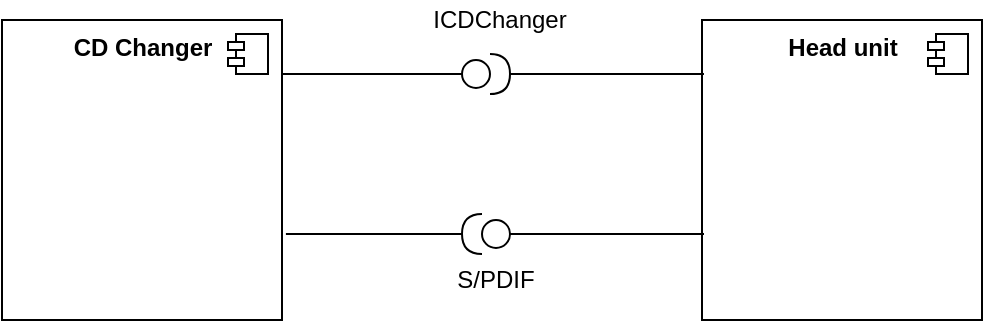 <mxfile version="12.9.9" type="device"><diagram id="iM_Sc3zYdbFn8MmoqZTB" name="Page-1"><mxGraphModel dx="1086" dy="806" grid="1" gridSize="10" guides="1" tooltips="1" connect="1" arrows="1" fold="1" page="1" pageScale="1" pageWidth="850" pageHeight="1100" math="0" shadow="0"><root><mxCell id="0"/><mxCell id="1" parent="0"/><mxCell id="JVoInkhQpyXuSomuFCX4-1" value="&lt;b&gt;CD Changer&lt;br&gt;&lt;/b&gt;" style="html=1;dropTarget=0;verticalAlign=top;rotation=0;" vertex="1" parent="1"><mxGeometry x="170" y="70" width="140" height="150" as="geometry"/></mxCell><mxCell id="JVoInkhQpyXuSomuFCX4-2" value="" style="shape=component;jettyWidth=8;jettyHeight=4;" vertex="1" parent="JVoInkhQpyXuSomuFCX4-1"><mxGeometry x="1" width="20" height="20" relative="1" as="geometry"><mxPoint x="-27" y="7" as="offset"/></mxGeometry></mxCell><mxCell id="JVoInkhQpyXuSomuFCX4-27" value="&lt;b&gt;Head unit&lt;/b&gt;" style="html=1;dropTarget=0;verticalAlign=top;rotation=0;strokeWidth=1;" vertex="1" parent="1"><mxGeometry x="520" y="70" width="140" height="150" as="geometry"/></mxCell><mxCell id="JVoInkhQpyXuSomuFCX4-28" value="" style="shape=component;jettyWidth=8;jettyHeight=4;" vertex="1" parent="JVoInkhQpyXuSomuFCX4-27"><mxGeometry x="1" width="20" height="20" relative="1" as="geometry"><mxPoint x="-27" y="7" as="offset"/></mxGeometry></mxCell><mxCell id="JVoInkhQpyXuSomuFCX4-29" style="edgeStyle=orthogonalEdgeStyle;rounded=0;orthogonalLoop=1;jettySize=auto;html=1;entryX=1;entryY=0.22;entryDx=0;entryDy=0;endArrow=none;endFill=0;entryPerimeter=0;" edge="1" parent="1" source="JVoInkhQpyXuSomuFCX4-30" target="JVoInkhQpyXuSomuFCX4-1"><mxGeometry relative="1" as="geometry"><Array as="points"><mxPoint x="310" y="97"/></Array></mxGeometry></mxCell><mxCell id="JVoInkhQpyXuSomuFCX4-30" value="" style="ellipse;whiteSpace=wrap;html=1;aspect=fixed;strokeWidth=1;allowArrows=1;resizable=0;rotatable=0;resizeWidth=0;resizeHeight=0;" vertex="1" parent="1"><mxGeometry x="400" y="90" width="14" height="14" as="geometry"/></mxCell><mxCell id="JVoInkhQpyXuSomuFCX4-31" style="edgeStyle=orthogonalEdgeStyle;rounded=0;orthogonalLoop=1;jettySize=auto;html=1;endArrow=none;endFill=0;entryX=0.007;entryY=0.18;entryDx=0;entryDy=0;entryPerimeter=0;" edge="1" parent="1" source="JVoInkhQpyXuSomuFCX4-32" target="JVoInkhQpyXuSomuFCX4-27"><mxGeometry relative="1" as="geometry"><mxPoint x="500" y="126" as="targetPoint"/></mxGeometry></mxCell><mxCell id="JVoInkhQpyXuSomuFCX4-32" value="" style="shape=requiredInterface;html=1;verticalLabelPosition=bottom;strokeWidth=1;" vertex="1" parent="1"><mxGeometry x="414" y="87" width="10" height="20" as="geometry"/></mxCell><mxCell id="JVoInkhQpyXuSomuFCX4-33" style="edgeStyle=orthogonalEdgeStyle;rounded=0;orthogonalLoop=1;jettySize=auto;html=1;endArrow=none;endFill=0;" edge="1" parent="1" source="JVoInkhQpyXuSomuFCX4-34"><mxGeometry relative="1" as="geometry"><mxPoint x="521.0" y="177" as="targetPoint"/><Array as="points"><mxPoint x="521" y="177"/></Array></mxGeometry></mxCell><mxCell id="JVoInkhQpyXuSomuFCX4-34" value="" style="ellipse;whiteSpace=wrap;html=1;aspect=fixed;strokeWidth=1;allowArrows=1;resizable=0;rotatable=0;resizeWidth=0;resizeHeight=0;" vertex="1" parent="1"><mxGeometry x="410" y="170" width="14" height="14" as="geometry"/></mxCell><mxCell id="JVoInkhQpyXuSomuFCX4-35" style="edgeStyle=orthogonalEdgeStyle;rounded=0;orthogonalLoop=1;jettySize=auto;html=1;entryX=1.014;entryY=0.713;entryDx=0;entryDy=0;endArrow=none;endFill=0;entryPerimeter=0;" edge="1" parent="1" source="JVoInkhQpyXuSomuFCX4-36" target="JVoInkhQpyXuSomuFCX4-1"><mxGeometry relative="1" as="geometry"/></mxCell><mxCell id="JVoInkhQpyXuSomuFCX4-36" value="" style="shape=requiredInterface;html=1;verticalLabelPosition=bottom;strokeWidth=1;rotation=0;direction=west;" vertex="1" parent="1"><mxGeometry x="400" y="167" width="10" height="20" as="geometry"/></mxCell><mxCell id="JVoInkhQpyXuSomuFCX4-37" value="ICDChanger" style="text;html=1;strokeColor=none;fillColor=none;align=center;verticalAlign=middle;whiteSpace=wrap;rounded=0;" vertex="1" parent="1"><mxGeometry x="399" y="60" width="40" height="20" as="geometry"/></mxCell><mxCell id="JVoInkhQpyXuSomuFCX4-38" value="S/PDIF" style="text;html=1;strokeColor=none;fillColor=none;align=center;verticalAlign=middle;whiteSpace=wrap;rounded=0;" vertex="1" parent="1"><mxGeometry x="397" y="190" width="40" height="20" as="geometry"/></mxCell></root></mxGraphModel></diagram></mxfile>